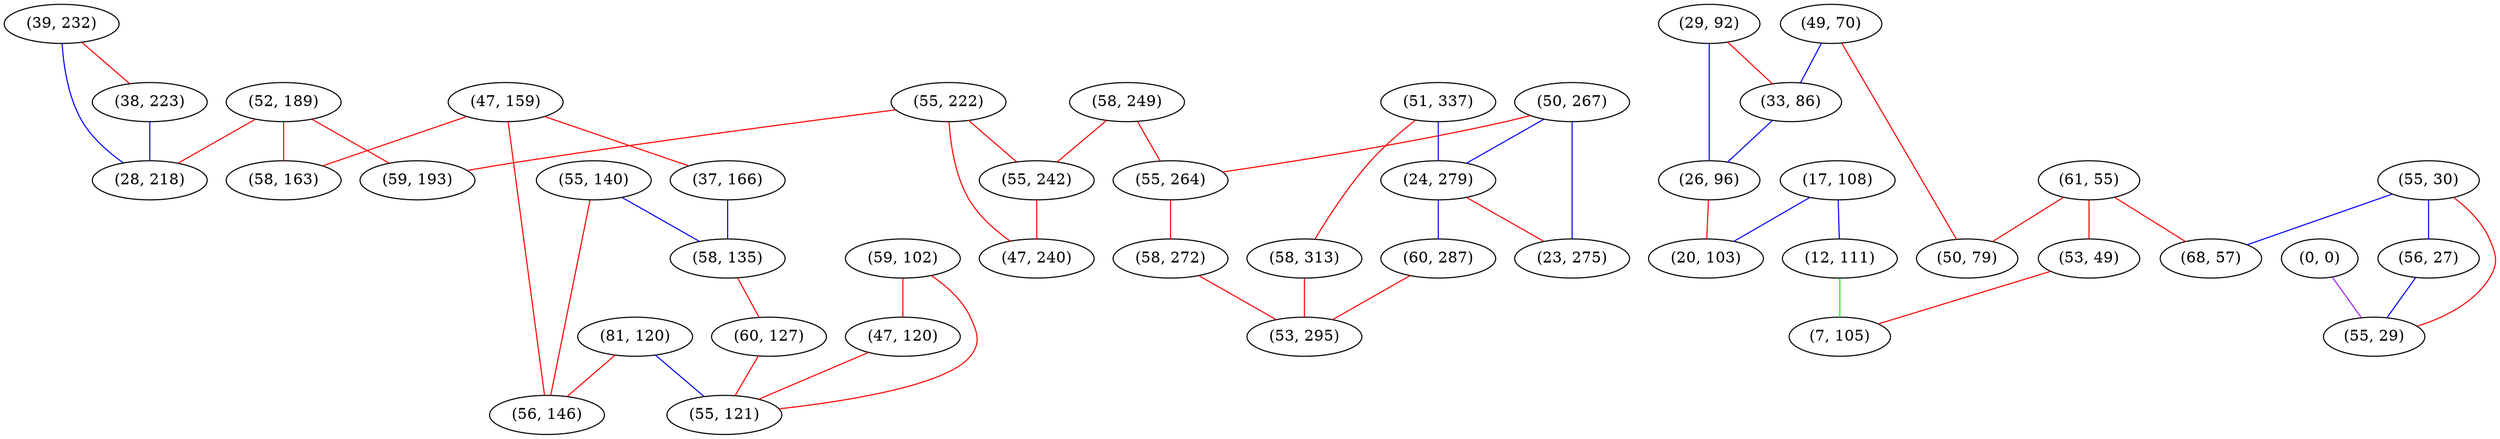 graph "" {
"(55, 222)";
"(49, 70)";
"(29, 92)";
"(59, 102)";
"(52, 189)";
"(81, 120)";
"(17, 108)";
"(55, 30)";
"(50, 267)";
"(58, 249)";
"(59, 193)";
"(39, 232)";
"(51, 337)";
"(55, 264)";
"(47, 159)";
"(24, 279)";
"(55, 140)";
"(58, 272)";
"(55, 242)";
"(12, 111)";
"(0, 0)";
"(33, 86)";
"(56, 146)";
"(37, 166)";
"(56, 27)";
"(38, 223)";
"(61, 55)";
"(58, 135)";
"(28, 218)";
"(58, 313)";
"(23, 275)";
"(60, 287)";
"(47, 120)";
"(50, 79)";
"(26, 96)";
"(55, 29)";
"(58, 163)";
"(60, 127)";
"(20, 103)";
"(68, 57)";
"(55, 121)";
"(53, 49)";
"(53, 295)";
"(47, 240)";
"(7, 105)";
"(55, 222)" -- "(59, 193)"  [color=red, key=0, weight=1];
"(55, 222)" -- "(47, 240)"  [color=red, key=0, weight=1];
"(55, 222)" -- "(55, 242)"  [color=red, key=0, weight=1];
"(49, 70)" -- "(50, 79)"  [color=red, key=0, weight=1];
"(49, 70)" -- "(33, 86)"  [color=blue, key=0, weight=3];
"(29, 92)" -- "(26, 96)"  [color=blue, key=0, weight=3];
"(29, 92)" -- "(33, 86)"  [color=red, key=0, weight=1];
"(59, 102)" -- "(47, 120)"  [color=red, key=0, weight=1];
"(59, 102)" -- "(55, 121)"  [color=red, key=0, weight=1];
"(52, 189)" -- "(28, 218)"  [color=red, key=0, weight=1];
"(52, 189)" -- "(59, 193)"  [color=red, key=0, weight=1];
"(52, 189)" -- "(58, 163)"  [color=red, key=0, weight=1];
"(81, 120)" -- "(56, 146)"  [color=red, key=0, weight=1];
"(81, 120)" -- "(55, 121)"  [color=blue, key=0, weight=3];
"(17, 108)" -- "(12, 111)"  [color=blue, key=0, weight=3];
"(17, 108)" -- "(20, 103)"  [color=blue, key=0, weight=3];
"(55, 30)" -- "(56, 27)"  [color=blue, key=0, weight=3];
"(55, 30)" -- "(55, 29)"  [color=red, key=0, weight=1];
"(55, 30)" -- "(68, 57)"  [color=blue, key=0, weight=3];
"(50, 267)" -- "(23, 275)"  [color=blue, key=0, weight=3];
"(50, 267)" -- "(55, 264)"  [color=red, key=0, weight=1];
"(50, 267)" -- "(24, 279)"  [color=blue, key=0, weight=3];
"(58, 249)" -- "(55, 264)"  [color=red, key=0, weight=1];
"(58, 249)" -- "(55, 242)"  [color=red, key=0, weight=1];
"(39, 232)" -- "(28, 218)"  [color=blue, key=0, weight=3];
"(39, 232)" -- "(38, 223)"  [color=red, key=0, weight=1];
"(51, 337)" -- "(24, 279)"  [color=blue, key=0, weight=3];
"(51, 337)" -- "(58, 313)"  [color=red, key=0, weight=1];
"(55, 264)" -- "(58, 272)"  [color=red, key=0, weight=1];
"(47, 159)" -- "(37, 166)"  [color=red, key=0, weight=1];
"(47, 159)" -- "(58, 163)"  [color=red, key=0, weight=1];
"(47, 159)" -- "(56, 146)"  [color=red, key=0, weight=1];
"(24, 279)" -- "(23, 275)"  [color=red, key=0, weight=1];
"(24, 279)" -- "(60, 287)"  [color=blue, key=0, weight=3];
"(55, 140)" -- "(58, 135)"  [color=blue, key=0, weight=3];
"(55, 140)" -- "(56, 146)"  [color=red, key=0, weight=1];
"(58, 272)" -- "(53, 295)"  [color=red, key=0, weight=1];
"(55, 242)" -- "(47, 240)"  [color=red, key=0, weight=1];
"(12, 111)" -- "(7, 105)"  [color=green, key=0, weight=2];
"(0, 0)" -- "(55, 29)"  [color=purple, key=0, weight=4];
"(33, 86)" -- "(26, 96)"  [color=blue, key=0, weight=3];
"(37, 166)" -- "(58, 135)"  [color=blue, key=0, weight=3];
"(56, 27)" -- "(55, 29)"  [color=blue, key=0, weight=3];
"(38, 223)" -- "(28, 218)"  [color=blue, key=0, weight=3];
"(61, 55)" -- "(50, 79)"  [color=red, key=0, weight=1];
"(61, 55)" -- "(53, 49)"  [color=red, key=0, weight=1];
"(61, 55)" -- "(68, 57)"  [color=red, key=0, weight=1];
"(58, 135)" -- "(60, 127)"  [color=red, key=0, weight=1];
"(58, 313)" -- "(53, 295)"  [color=red, key=0, weight=1];
"(60, 287)" -- "(53, 295)"  [color=red, key=0, weight=1];
"(47, 120)" -- "(55, 121)"  [color=red, key=0, weight=1];
"(26, 96)" -- "(20, 103)"  [color=red, key=0, weight=1];
"(60, 127)" -- "(55, 121)"  [color=red, key=0, weight=1];
"(53, 49)" -- "(7, 105)"  [color=red, key=0, weight=1];
}
